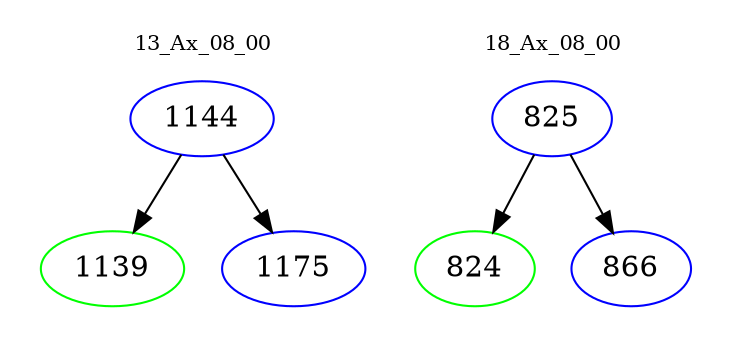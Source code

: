 digraph{
subgraph cluster_0 {
color = white
label = "13_Ax_08_00";
fontsize=10;
T0_1144 [label="1144", color="blue"]
T0_1144 -> T0_1139 [color="black"]
T0_1139 [label="1139", color="green"]
T0_1144 -> T0_1175 [color="black"]
T0_1175 [label="1175", color="blue"]
}
subgraph cluster_1 {
color = white
label = "18_Ax_08_00";
fontsize=10;
T1_825 [label="825", color="blue"]
T1_825 -> T1_824 [color="black"]
T1_824 [label="824", color="green"]
T1_825 -> T1_866 [color="black"]
T1_866 [label="866", color="blue"]
}
}
